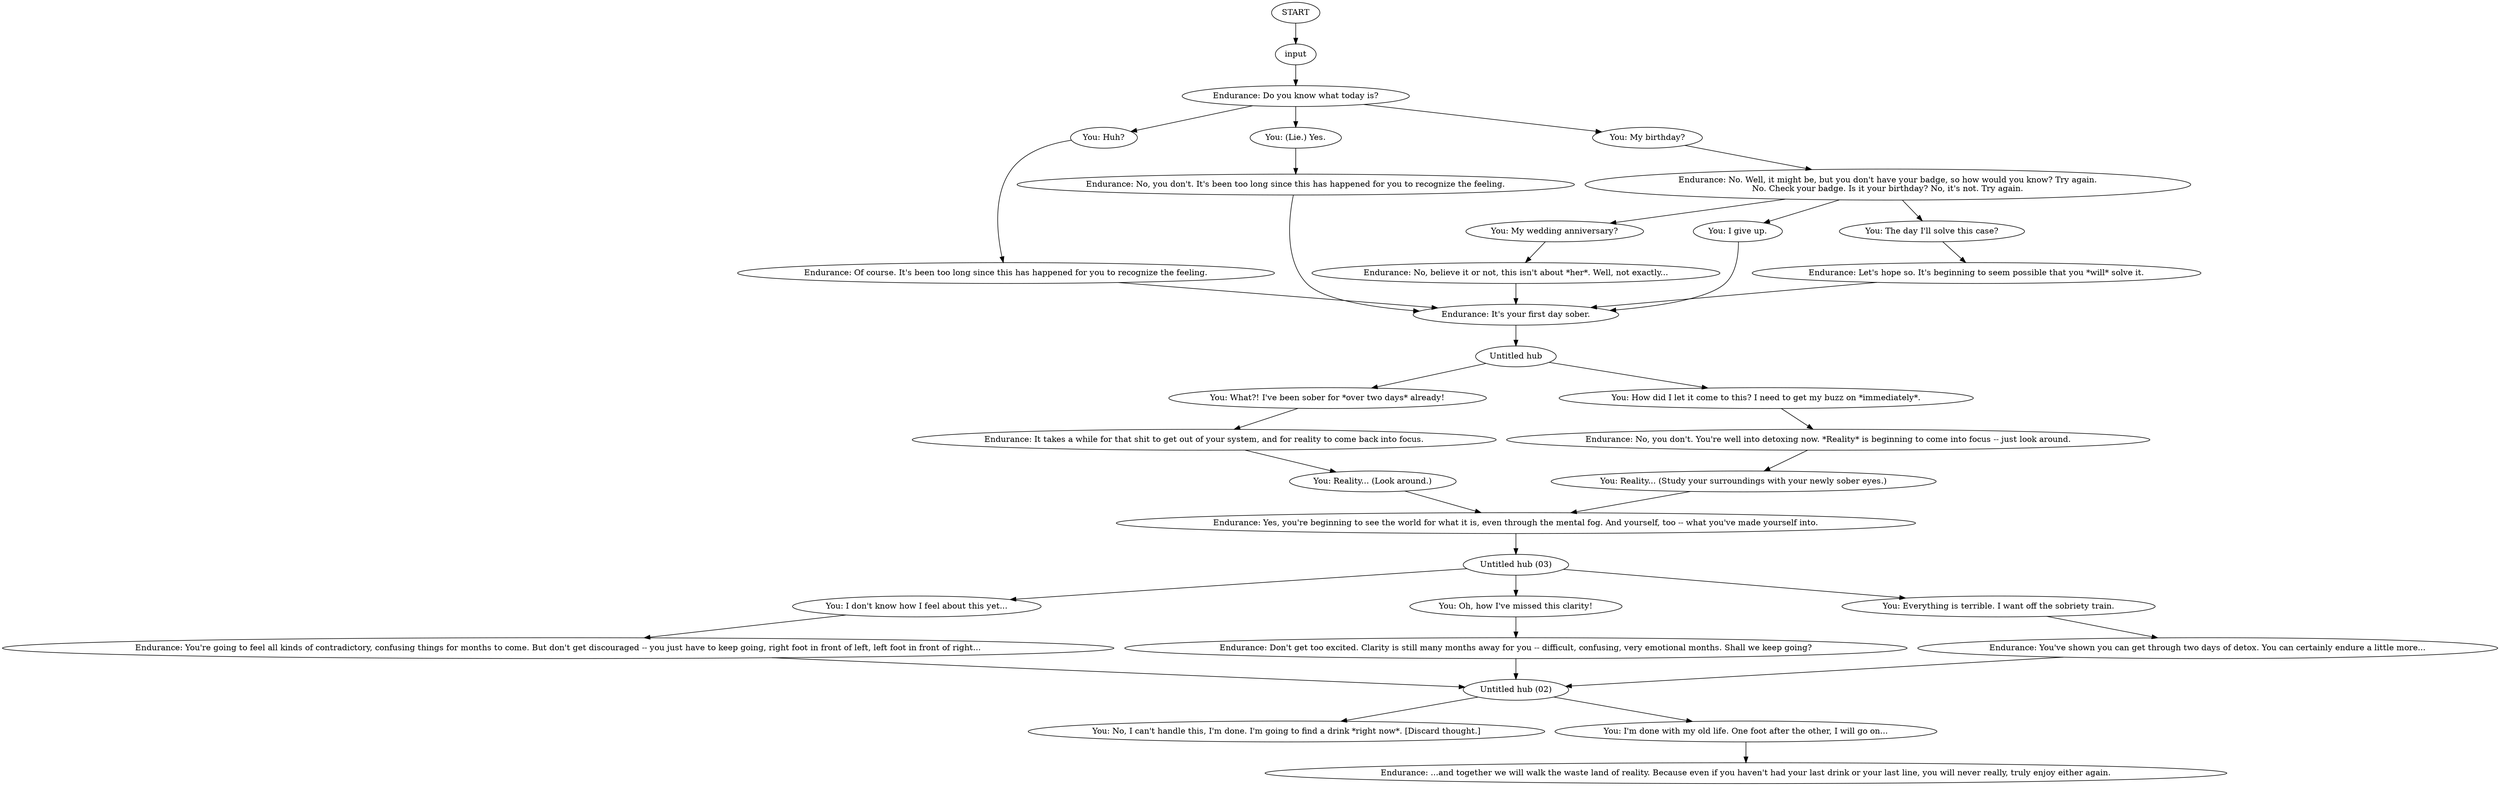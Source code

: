 # THOUGHT / SOBRIETY DAY ONE
# Endurance -- about staying clean. Not an initiation dialogue, but UPON FIXING thought?
# ==================================================
digraph G {
	  0 [label="START"];
	  1 [label="input"];
	  2 [label="You: My wedding anniversary?"];
	  3 [label="You: Reality... (Look around.)"];
	  4 [label="You: What?! I've been sober for *over two days* already!"];
	  5 [label="You: I don't know how I feel about this yet..."];
	  6 [label="You: I give up."];
	  7 [label="Endurance: Yes, you're beginning to see the world for what it is, even through the mental fog. And yourself, too -- what you've made yourself into."];
	  8 [label="Endurance: Don't get too excited. Clarity is still many months away for you -- difficult, confusing, very emotional months. Shall we keep going?"];
	  9 [label="You: Huh?"];
	  10 [label="Endurance: No. Well, it might be, but you don't have your badge, so how would you know? Try again.\nNo. Check your badge. Is it your birthday? No, it's not. Try again."];
	  11 [label="Endurance: You've shown you can get through two days of detox. You can certainly endure a little more..."];
	  12 [label="Endurance: You're going to feel all kinds of contradictory, confusing things for months to come. But don't get discouraged -- you just have to keep going, right foot in front of left, left foot in front of right..."];
	  13 [label="Endurance: Do you know what today is?"];
	  14 [label="You: The day I'll solve this case?"];
	  15 [label="You: How did I let it come to this? I need to get my buzz on *immediately*."];
	  16 [label="You: Reality... (Study your surroundings with your newly sober eyes.)"];
	  17 [label="Untitled hub (03)"];
	  18 [label="Endurance: No, believe it or not, this isn't about *her*. Well, not exactly..."];
	  19 [label="You: Oh, how I've missed this clarity!"];
	  20 [label="You: No, I can't handle this, I'm done. I'm going to find a drink *right now*. [Discard thought.]"];
	  21 [label="You: I'm done with my old life. One foot after the other, I will go on..."];
	  23 [label="Endurance: Let's hope so. It's beginning to seem possible that you *will* solve it."];
	  24 [label="Endurance: No, you don't. You're well into detoxing now. *Reality* is beginning to come into focus -- just look around."];
	  25 [label="Endurance: No, you don't. It's been too long since this has happened for you to recognize the feeling."];
	  26 [label="Untitled hub"];
	  27 [label="You: Everything is terrible. I want off the sobriety train."];
	  28 [label="You: (Lie.) Yes."];
	  29 [label="You: My birthday?"];
	  30 [label="Endurance: It's your first day sober."];
	  31 [label="Endurance: It takes a while for that shit to get out of your system, and for reality to come back into focus."];
	  32 [label="Untitled hub (02)"];
	  33 [label="Endurance: Of course. It's been too long since this has happened for you to recognize the feeling."];
	  34 [label="Endurance: ...and together we will walk the waste land of reality. Because even if you haven't had your last drink or your last line, you will never really, truly enjoy either again."];
	  0 -> 1
	  1 -> 13
	  2 -> 18
	  3 -> 7
	  4 -> 31
	  5 -> 12
	  6 -> 30
	  7 -> 17
	  8 -> 32
	  9 -> 33
	  10 -> 2
	  10 -> 14
	  10 -> 6
	  11 -> 32
	  12 -> 32
	  13 -> 9
	  13 -> 28
	  13 -> 29
	  14 -> 23
	  15 -> 24
	  16 -> 7
	  17 -> 27
	  17 -> 19
	  17 -> 5
	  18 -> 30
	  19 -> 8
	  21 -> 34
	  23 -> 30
	  24 -> 16
	  25 -> 30
	  26 -> 4
	  26 -> 15
	  27 -> 11
	  28 -> 25
	  29 -> 10
	  30 -> 26
	  31 -> 3
	  32 -> 20
	  32 -> 21
	  33 -> 30
}

